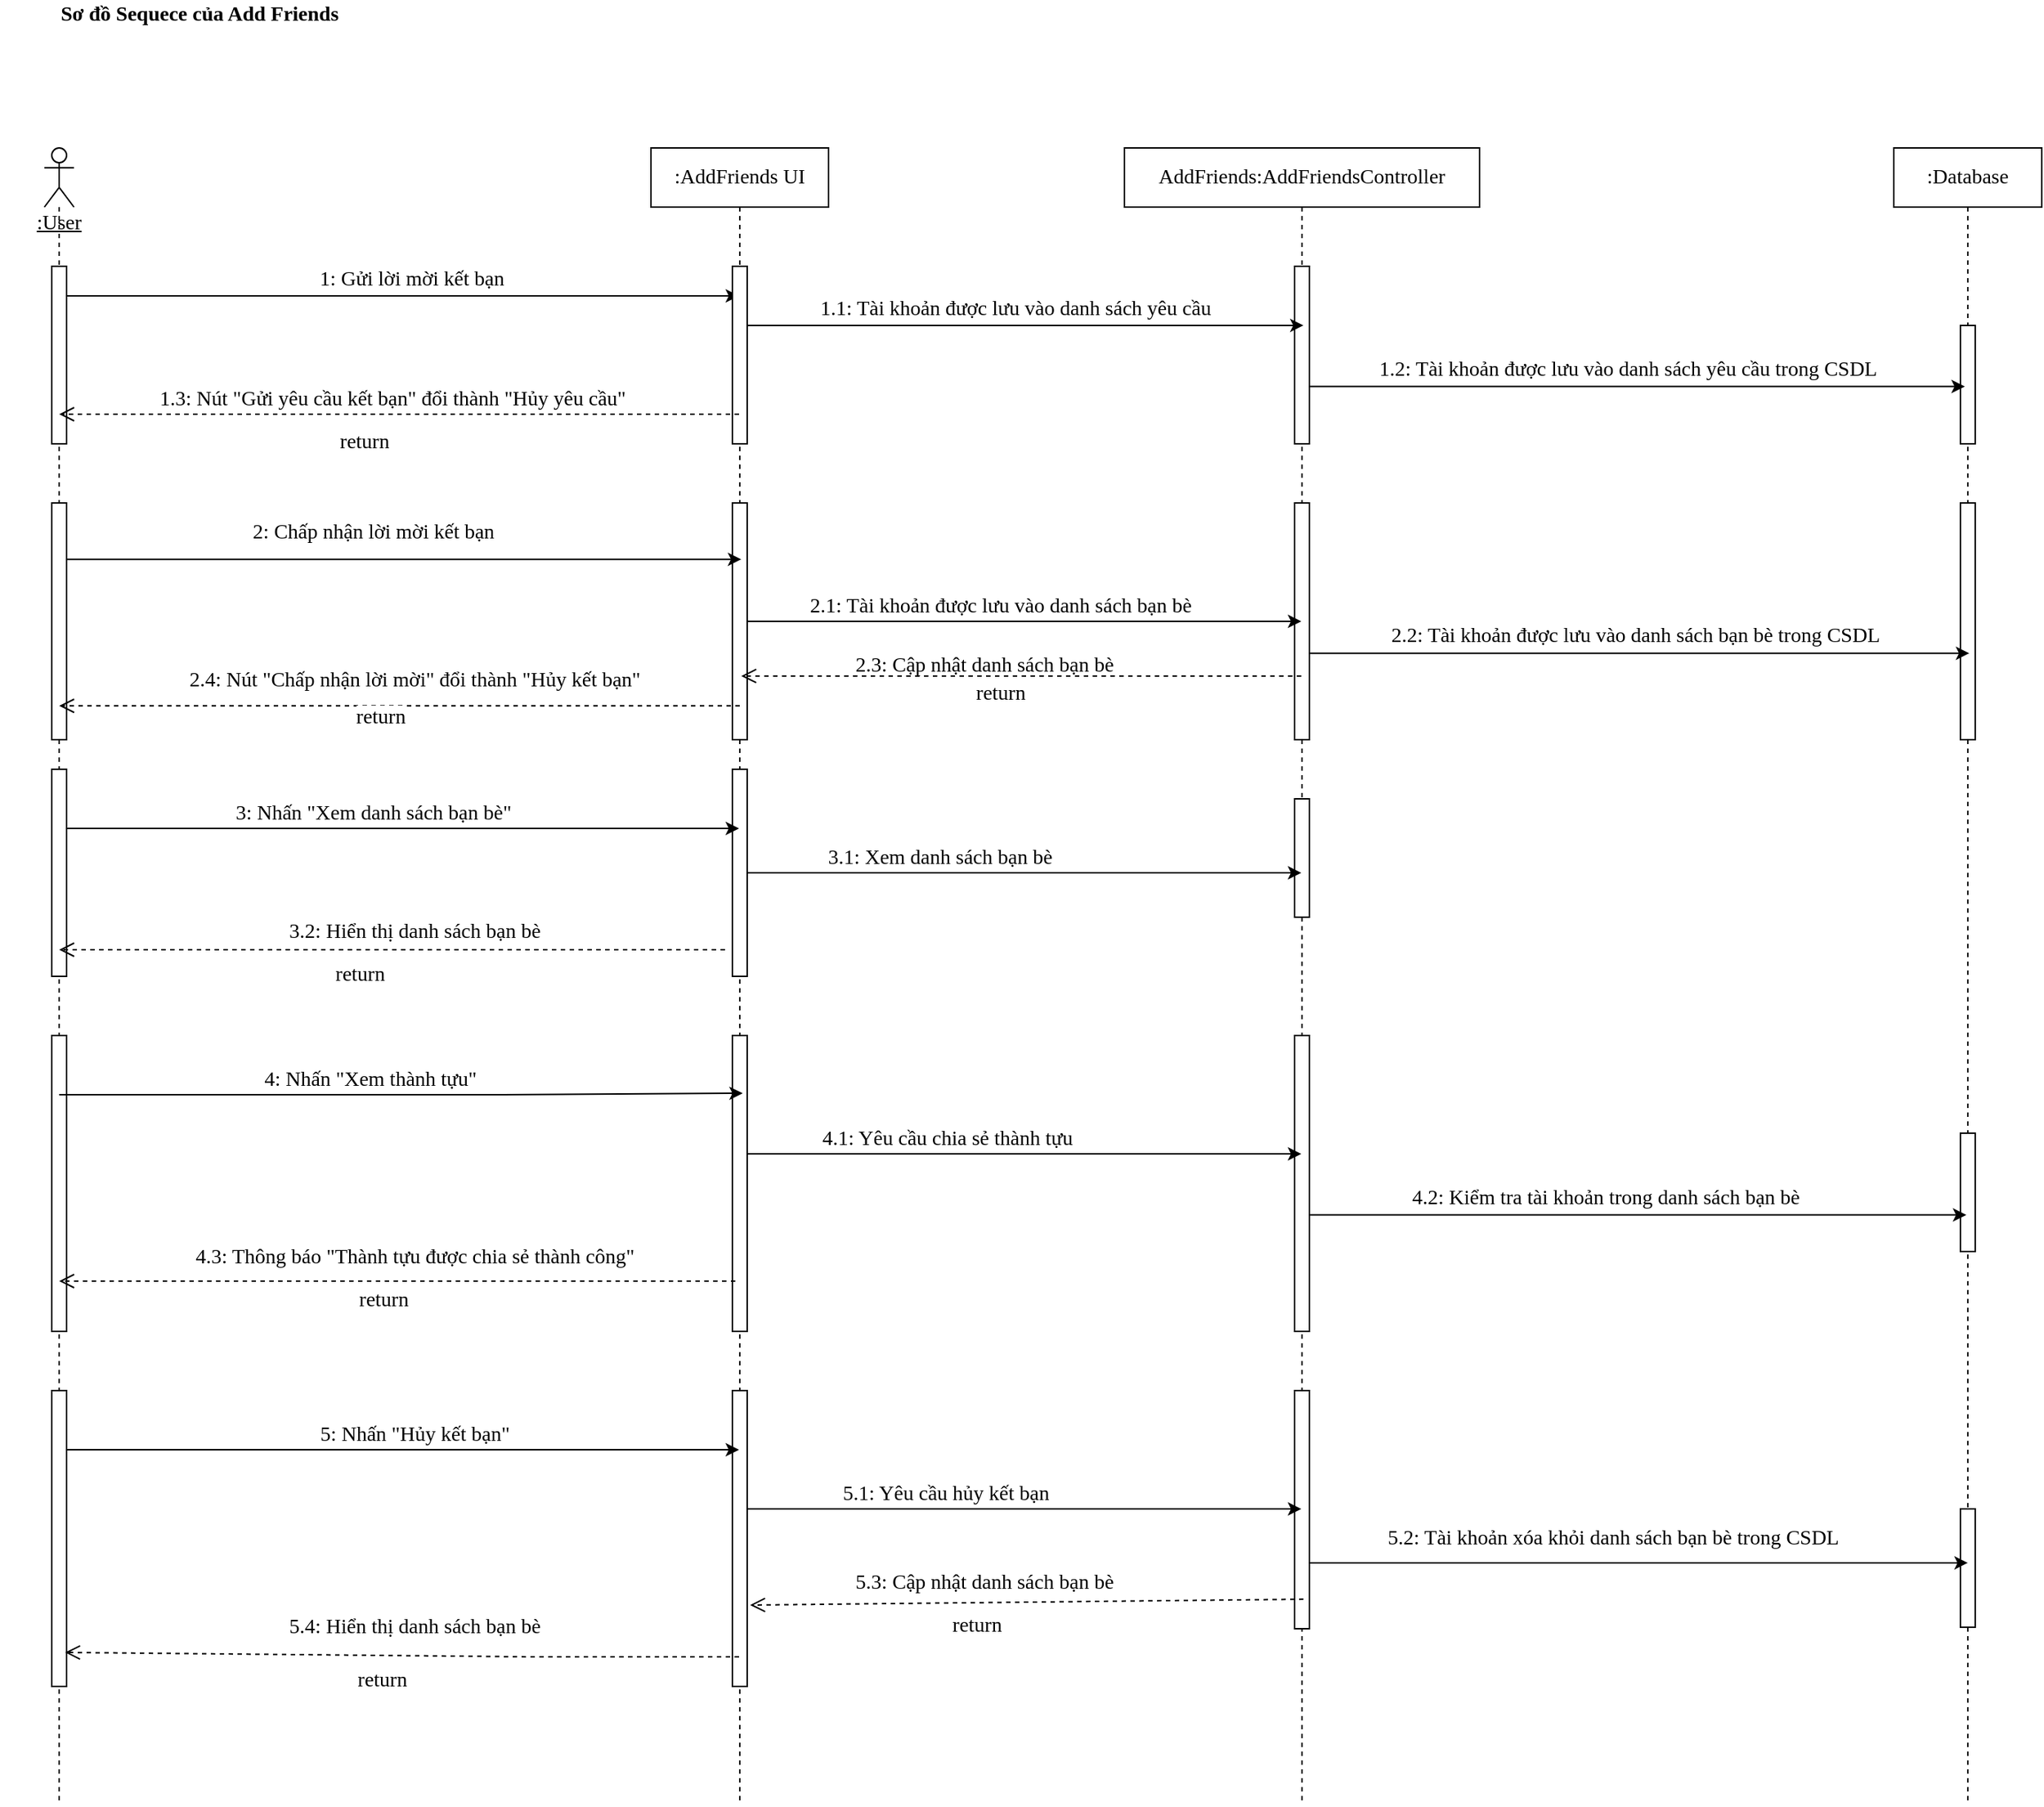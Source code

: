 <mxfile version="13.9.1" type="google"><diagram id="K5Riewpism8qau_5MUru" name="Page-1"><mxGraphModel dx="868" dy="482" grid="1" gridSize="10" guides="1" tooltips="1" connect="1" arrows="1" fold="1" page="1" pageScale="1" pageWidth="1169" pageHeight="826" math="0" shadow="0"><root><mxCell id="0"/><mxCell id="1" parent="0"/><mxCell id="1hCkbq41rkXNTDhcXRc1-38" style="edgeStyle=none;rounded=0;orthogonalLoop=1;jettySize=auto;html=1;fontSize=14;fontFamily=Verdana;" parent="1" source="1hCkbq41rkXNTDhcXRc1-9" target="1hCkbq41rkXNTDhcXRc1-11" edge="1"><mxGeometry relative="1" as="geometry"><mxPoint x="390" y="271" as="targetPoint"/><Array as="points"><mxPoint x="360" y="260"/></Array></mxGeometry></mxCell><mxCell id="1hCkbq41rkXNTDhcXRc1-39" value="1: Gửi lời mời kết bạn" style="edgeLabel;html=1;align=center;verticalAlign=middle;resizable=0;points=[];fontSize=14;fontFamily=Verdana;" parent="1hCkbq41rkXNTDhcXRc1-38" vertex="1" connectable="0"><mxGeometry x="0.132" y="1" relative="1" as="geometry"><mxPoint x="-22.5" y="-10" as="offset"/></mxGeometry></mxCell><mxCell id="1hCkbq41rkXNTDhcXRc1-9" value="&lt;u style=&quot;font-size: 14px;&quot;&gt;:User&lt;/u&gt;" style="shape=umlLifeline;participant=umlActor;perimeter=lifelinePerimeter;whiteSpace=wrap;html=1;container=1;collapsible=0;recursiveResize=0;verticalAlign=top;spacingTop=36;outlineConnect=0;size=40;fontSize=14;fontFamily=Verdana;" parent="1" vertex="1"><mxGeometry x="30" y="160" width="20" height="1120" as="geometry"/></mxCell><mxCell id="1hCkbq41rkXNTDhcXRc1-14" value="" style="html=1;points=[];perimeter=orthogonalPerimeter;fontSize=14;fontFamily=Verdana;" parent="1hCkbq41rkXNTDhcXRc1-9" vertex="1"><mxGeometry x="5" y="80" width="10" height="120" as="geometry"/></mxCell><mxCell id="1hCkbq41rkXNTDhcXRc1-50" value="" style="html=1;points=[];perimeter=orthogonalPerimeter;fontSize=14;fontFamily=Verdana;" parent="1hCkbq41rkXNTDhcXRc1-9" vertex="1"><mxGeometry x="5" y="240" width="10" height="160" as="geometry"/></mxCell><mxCell id="1hCkbq41rkXNTDhcXRc1-78" value="" style="html=1;points=[];perimeter=orthogonalPerimeter;fontSize=14;fontFamily=Verdana;" parent="1hCkbq41rkXNTDhcXRc1-9" vertex="1"><mxGeometry x="5" y="420" width="10" height="140" as="geometry"/></mxCell><mxCell id="1hCkbq41rkXNTDhcXRc1-91" value="" style="html=1;points=[];perimeter=orthogonalPerimeter;fontSize=14;fontFamily=Verdana;" parent="1hCkbq41rkXNTDhcXRc1-9" vertex="1"><mxGeometry x="5" y="600" width="10" height="200" as="geometry"/></mxCell><mxCell id="1hCkbq41rkXNTDhcXRc1-135" value="" style="html=1;points=[];perimeter=orthogonalPerimeter;fontSize=14;fontFamily=Verdana;" parent="1hCkbq41rkXNTDhcXRc1-9" vertex="1"><mxGeometry x="5" y="840" width="10" height="200" as="geometry"/></mxCell><mxCell id="1hCkbq41rkXNTDhcXRc1-10" value="AddFriends:AddFriendsController" style="shape=umlLifeline;perimeter=lifelinePerimeter;whiteSpace=wrap;html=1;container=1;collapsible=0;recursiveResize=0;outlineConnect=0;fontSize=14;fontFamily=Verdana;" parent="1" vertex="1"><mxGeometry x="760" y="160" width="240" height="1120" as="geometry"/></mxCell><mxCell id="1hCkbq41rkXNTDhcXRc1-17" value="" style="html=1;points=[];perimeter=orthogonalPerimeter;fontSize=14;fontFamily=Verdana;" parent="1hCkbq41rkXNTDhcXRc1-10" vertex="1"><mxGeometry x="115" y="80" width="10" height="120" as="geometry"/></mxCell><mxCell id="1hCkbq41rkXNTDhcXRc1-63" value="" style="html=1;points=[];perimeter=orthogonalPerimeter;fontSize=14;fontFamily=Verdana;" parent="1hCkbq41rkXNTDhcXRc1-10" vertex="1"><mxGeometry x="115" y="240" width="10" height="160" as="geometry"/></mxCell><mxCell id="1hCkbq41rkXNTDhcXRc1-82" value="" style="html=1;points=[];perimeter=orthogonalPerimeter;fontSize=14;fontFamily=Verdana;" parent="1hCkbq41rkXNTDhcXRc1-10" vertex="1"><mxGeometry x="115" y="440" width="10" height="80" as="geometry"/></mxCell><mxCell id="1hCkbq41rkXNTDhcXRc1-93" value="" style="html=1;points=[];perimeter=orthogonalPerimeter;fontSize=14;fontFamily=Verdana;" parent="1hCkbq41rkXNTDhcXRc1-10" vertex="1"><mxGeometry x="115" y="600" width="10" height="200" as="geometry"/></mxCell><mxCell id="1hCkbq41rkXNTDhcXRc1-137" value="" style="html=1;points=[];perimeter=orthogonalPerimeter;fontSize=14;fontFamily=Verdana;" parent="1hCkbq41rkXNTDhcXRc1-10" vertex="1"><mxGeometry x="115" y="840" width="10" height="161" as="geometry"/></mxCell><mxCell id="1hCkbq41rkXNTDhcXRc1-46" style="edgeStyle=none;rounded=0;orthogonalLoop=1;jettySize=auto;html=1;entryX=0.6;entryY=0.333;entryDx=0;entryDy=0;entryPerimeter=0;fontSize=14;fontFamily=Verdana;" parent="1" source="1hCkbq41rkXNTDhcXRc1-11" target="1hCkbq41rkXNTDhcXRc1-17" edge="1"><mxGeometry relative="1" as="geometry"><Array as="points"><mxPoint x="690" y="280"/></Array></mxGeometry></mxCell><mxCell id="1hCkbq41rkXNTDhcXRc1-47" value="1.1: Tài khoản được lưu vào danh sách yêu cầu" style="edgeLabel;html=1;align=center;verticalAlign=middle;resizable=0;points=[];fontSize=14;fontFamily=Verdana;" parent="1hCkbq41rkXNTDhcXRc1-46" vertex="1" connectable="0"><mxGeometry x="0.1" y="-1" relative="1" as="geometry"><mxPoint x="-23.5" y="-12.04" as="offset"/></mxGeometry></mxCell><mxCell id="1hCkbq41rkXNTDhcXRc1-11" value=":AddFriends UI" style="shape=umlLifeline;perimeter=lifelinePerimeter;whiteSpace=wrap;html=1;container=1;collapsible=0;recursiveResize=0;outlineConnect=0;fontSize=14;fontFamily=Verdana;" parent="1" vertex="1"><mxGeometry x="440" y="160" width="120" height="1120" as="geometry"/></mxCell><mxCell id="1hCkbq41rkXNTDhcXRc1-19" value="" style="html=1;points=[];perimeter=orthogonalPerimeter;fontSize=14;fontFamily=Verdana;" parent="1hCkbq41rkXNTDhcXRc1-11" vertex="1"><mxGeometry x="55" y="80" width="10" height="120" as="geometry"/></mxCell><mxCell id="1hCkbq41rkXNTDhcXRc1-51" value="" style="html=1;points=[];perimeter=orthogonalPerimeter;fontSize=14;fontFamily=Verdana;" parent="1hCkbq41rkXNTDhcXRc1-11" vertex="1"><mxGeometry x="55" y="240" width="10" height="160" as="geometry"/></mxCell><mxCell id="1hCkbq41rkXNTDhcXRc1-81" value="" style="html=1;points=[];perimeter=orthogonalPerimeter;fontSize=14;fontFamily=Verdana;" parent="1hCkbq41rkXNTDhcXRc1-11" vertex="1"><mxGeometry x="55" y="420" width="10" height="140" as="geometry"/></mxCell><mxCell id="1hCkbq41rkXNTDhcXRc1-92" value="" style="html=1;points=[];perimeter=orthogonalPerimeter;fontSize=14;fontFamily=Verdana;" parent="1hCkbq41rkXNTDhcXRc1-11" vertex="1"><mxGeometry x="55" y="600" width="10" height="200" as="geometry"/></mxCell><mxCell id="1hCkbq41rkXNTDhcXRc1-136" value="" style="html=1;points=[];perimeter=orthogonalPerimeter;fontSize=14;fontFamily=Verdana;" parent="1hCkbq41rkXNTDhcXRc1-11" vertex="1"><mxGeometry x="55" y="840" width="10" height="200" as="geometry"/></mxCell><mxCell id="1hCkbq41rkXNTDhcXRc1-16" value="&lt;b style=&quot;font-size: 14px;&quot;&gt;Sơ đồ Sequece của Add Friends&lt;/b&gt;" style="text;html=1;strokeColor=none;fillColor=none;align=center;verticalAlign=middle;whiteSpace=wrap;rounded=0;fontSize=14;fontFamily=Verdana;" parent="1" vertex="1"><mxGeometry y="60" width="270" height="20" as="geometry"/></mxCell><mxCell id="1hCkbq41rkXNTDhcXRc1-52" style="edgeStyle=none;rounded=0;orthogonalLoop=1;jettySize=auto;html=1;entryX=0.6;entryY=0.238;entryDx=0;entryDy=0;entryPerimeter=0;fontSize=14;fontFamily=Verdana;" parent="1" source="1hCkbq41rkXNTDhcXRc1-50" target="1hCkbq41rkXNTDhcXRc1-51" edge="1"><mxGeometry relative="1" as="geometry"/></mxCell><mxCell id="1hCkbq41rkXNTDhcXRc1-53" value="2: Chấp nhận lời mời kết bạn" style="edgeLabel;html=1;align=center;verticalAlign=middle;resizable=0;points=[];fontSize=14;fontFamily=Verdana;" parent="1hCkbq41rkXNTDhcXRc1-52" vertex="1" connectable="0"><mxGeometry x="-0.114" y="-7" relative="1" as="geometry"><mxPoint x="5" y="-25.08" as="offset"/></mxGeometry></mxCell><mxCell id="1hCkbq41rkXNTDhcXRc1-60" value="return" style="html=1;verticalAlign=bottom;endArrow=open;dashed=1;endSize=8;fontSize=14;fontFamily=Verdana;" parent="1" source="1hCkbq41rkXNTDhcXRc1-11" target="1hCkbq41rkXNTDhcXRc1-9" edge="1"><mxGeometry x="0.109" y="30" relative="1" as="geometry"><mxPoint x="520" y="390" as="sourcePoint"/><mxPoint x="440" y="390" as="targetPoint"/><Array as="points"><mxPoint x="260" y="340"/></Array><mxPoint x="1" as="offset"/></mxGeometry></mxCell><mxCell id="1hCkbq41rkXNTDhcXRc1-62" value="1.3: Nút &quot;Gửi yêu cầu kết bạn&quot; đổi thành &quot;Hủy yêu cầu&quot;" style="edgeLabel;html=1;align=center;verticalAlign=middle;resizable=0;points=[];fontSize=14;fontFamily=Verdana;" parent="1hCkbq41rkXNTDhcXRc1-60" vertex="1" connectable="0"><mxGeometry x="0.041" y="-6" relative="1" as="geometry"><mxPoint x="4.5" y="-4" as="offset"/></mxGeometry></mxCell><mxCell id="1hCkbq41rkXNTDhcXRc1-65" style="edgeStyle=none;rounded=0;orthogonalLoop=1;jettySize=auto;html=1;fontSize=14;fontFamily=Verdana;" parent="1" source="1hCkbq41rkXNTDhcXRc1-51" target="1hCkbq41rkXNTDhcXRc1-10" edge="1"><mxGeometry relative="1" as="geometry"/></mxCell><mxCell id="1hCkbq41rkXNTDhcXRc1-66" value="2.1: Tài khoản được lưu vào danh sách bạn bè" style="edgeLabel;html=1;align=center;verticalAlign=middle;resizable=0;points=[];fontSize=14;fontFamily=Verdana;" parent="1hCkbq41rkXNTDhcXRc1-65" vertex="1" connectable="0"><mxGeometry x="-0.198" y="-1" relative="1" as="geometry"><mxPoint x="21" y="-11" as="offset"/></mxGeometry></mxCell><mxCell id="1hCkbq41rkXNTDhcXRc1-76" value="return" style="html=1;verticalAlign=bottom;endArrow=open;dashed=1;endSize=8;exitX=0.5;exitY=0.857;exitDx=0;exitDy=0;exitPerimeter=0;fontSize=14;fontFamily=Verdana;" parent="1" source="1hCkbq41rkXNTDhcXRc1-51" edge="1" target="1hCkbq41rkXNTDhcXRc1-9"><mxGeometry x="0.058" y="19" relative="1" as="geometry"><mxPoint x="560" y="370" as="sourcePoint"/><mxPoint x="90" y="537" as="targetPoint"/><mxPoint as="offset"/></mxGeometry></mxCell><mxCell id="1hCkbq41rkXNTDhcXRc1-77" value="2.4: Nút &quot;Chấp nhận lời mời&quot; đổi thành &quot;Hủy kết bạn&quot;" style="text;html=1;align=center;verticalAlign=middle;resizable=0;points=[];autosize=1;fontSize=14;fontFamily=Verdana;" parent="1" vertex="1"><mxGeometry x="85" y="510" width="390" height="20" as="geometry"/></mxCell><mxCell id="1hCkbq41rkXNTDhcXRc1-84" style="edgeStyle=none;rounded=0;orthogonalLoop=1;jettySize=auto;html=1;fontSize=14;fontFamily=Verdana;" parent="1" source="1hCkbq41rkXNTDhcXRc1-78" target="1hCkbq41rkXNTDhcXRc1-11" edge="1"><mxGeometry relative="1" as="geometry"><Array as="points"><mxPoint x="340" y="620"/><mxPoint x="370" y="620"/></Array></mxGeometry></mxCell><mxCell id="1hCkbq41rkXNTDhcXRc1-85" value="3: Nhấn &quot;Xem danh sách bạn bè&quot;" style="edgeLabel;html=1;align=center;verticalAlign=middle;resizable=0;points=[];fontSize=14;fontFamily=Verdana;" parent="1hCkbq41rkXNTDhcXRc1-84" vertex="1" connectable="0"><mxGeometry x="-0.091" y="3" relative="1" as="geometry"><mxPoint y="-7" as="offset"/></mxGeometry></mxCell><mxCell id="1hCkbq41rkXNTDhcXRc1-86" style="edgeStyle=none;rounded=0;orthogonalLoop=1;jettySize=auto;html=1;fontSize=14;fontFamily=Verdana;" parent="1" source="1hCkbq41rkXNTDhcXRc1-81" target="1hCkbq41rkXNTDhcXRc1-10" edge="1"><mxGeometry relative="1" as="geometry"><Array as="points"><mxPoint x="570" y="650"/></Array></mxGeometry></mxCell><mxCell id="1hCkbq41rkXNTDhcXRc1-88" value="3.1: Xem danh sách bạn bè" style="text;html=1;align=center;verticalAlign=middle;resizable=0;points=[];autosize=1;fontSize=14;fontFamily=Verdana;" parent="1" vertex="1"><mxGeometry x="530" y="630" width="210" height="20" as="geometry"/></mxCell><mxCell id="1hCkbq41rkXNTDhcXRc1-89" value="return" style="html=1;verticalAlign=bottom;endArrow=open;dashed=1;endSize=8;fontSize=14;fontFamily=Verdana;" parent="1" target="1hCkbq41rkXNTDhcXRc1-9" edge="1"><mxGeometry x="0.099" y="28" relative="1" as="geometry"><mxPoint x="490" y="702" as="sourcePoint"/><mxPoint x="360" y="610" as="targetPoint"/><Array as="points"><mxPoint x="380" y="702"/></Array><mxPoint as="offset"/></mxGeometry></mxCell><mxCell id="1hCkbq41rkXNTDhcXRc1-90" value="3.2: Hiển thị danh sách bạn bè" style="text;html=1;align=center;verticalAlign=middle;resizable=0;points=[];autosize=1;fontSize=14;fontFamily=Verdana;" parent="1" vertex="1"><mxGeometry x="165" y="680" width="230" height="20" as="geometry"/></mxCell><mxCell id="1hCkbq41rkXNTDhcXRc1-95" style="edgeStyle=none;rounded=0;orthogonalLoop=1;jettySize=auto;html=1;entryX=0.7;entryY=0.195;entryDx=0;entryDy=0;entryPerimeter=0;fontSize=14;fontFamily=Verdana;" parent="1" source="1hCkbq41rkXNTDhcXRc1-9" target="1hCkbq41rkXNTDhcXRc1-92" edge="1"><mxGeometry relative="1" as="geometry"><mxPoint x="407" y="803" as="targetPoint"/><Array as="points"><mxPoint x="340" y="800"/></Array></mxGeometry></mxCell><mxCell id="1hCkbq41rkXNTDhcXRc1-96" value="4: Nhấn &quot;Xem thành tựu&quot;" style="text;html=1;align=center;verticalAlign=middle;resizable=0;points=[];autosize=1;fontSize=14;fontFamily=Verdana;" parent="1" vertex="1"><mxGeometry x="150" y="780" width="200" height="20" as="geometry"/></mxCell><mxCell id="1hCkbq41rkXNTDhcXRc1-97" style="edgeStyle=none;rounded=0;orthogonalLoop=1;jettySize=auto;html=1;fontSize=14;fontFamily=Verdana;" parent="1" source="1hCkbq41rkXNTDhcXRc1-92" target="1hCkbq41rkXNTDhcXRc1-10" edge="1"><mxGeometry relative="1" as="geometry"><Array as="points"><mxPoint x="540" y="840"/></Array></mxGeometry></mxCell><mxCell id="1hCkbq41rkXNTDhcXRc1-99" value="4.1: Yêu cầu chia sẻ thành tựu" style="text;html=1;align=center;verticalAlign=middle;resizable=0;points=[];autosize=1;fontSize=14;fontFamily=Verdana;" parent="1" vertex="1"><mxGeometry x="525" y="820" width="230" height="20" as="geometry"/></mxCell><mxCell id="1hCkbq41rkXNTDhcXRc1-115" value="4.2: Kiểm tra tài khoản trong danh sách bạn bè" style="text;html=1;align=center;verticalAlign=middle;resizable=0;points=[];autosize=1;fontSize=14;fontFamily=Verdana;" parent="1" vertex="1"><mxGeometry x="910" y="860" width="350" height="20" as="geometry"/></mxCell><mxCell id="1hCkbq41rkXNTDhcXRc1-122" value="return" style="html=1;verticalAlign=bottom;endArrow=open;dashed=1;endSize=8;exitX=0.2;exitY=0.83;exitDx=0;exitDy=0;exitPerimeter=0;fontSize=14;fontFamily=Verdana;" parent="1" source="1hCkbq41rkXNTDhcXRc1-92" target="1hCkbq41rkXNTDhcXRc1-9" edge="1"><mxGeometry x="0.042" y="24" relative="1" as="geometry"><mxPoint x="260" y="890" as="sourcePoint"/><mxPoint x="420" y="790" as="targetPoint"/><mxPoint as="offset"/></mxGeometry></mxCell><mxCell id="1hCkbq41rkXNTDhcXRc1-123" value="4.3: Thông báo &quot;Thành tựu được chia sẻ thành công&quot;" style="text;html=1;align=center;verticalAlign=middle;resizable=0;points=[];autosize=1;fontSize=14;fontFamily=Verdana;" parent="1" vertex="1"><mxGeometry x="85" y="900" width="390" height="20" as="geometry"/></mxCell><mxCell id="1hCkbq41rkXNTDhcXRc1-140" style="edgeStyle=none;rounded=0;orthogonalLoop=1;jettySize=auto;html=1;fontSize=14;fontFamily=Verdana;" parent="1" source="1hCkbq41rkXNTDhcXRc1-135" target="1hCkbq41rkXNTDhcXRc1-11" edge="1"><mxGeometry relative="1" as="geometry"><Array as="points"><mxPoint x="140" y="1040"/></Array></mxGeometry></mxCell><mxCell id="1hCkbq41rkXNTDhcXRc1-141" value="5: Nhấn &quot;Hủy kết bạn&quot;" style="text;html=1;align=center;verticalAlign=middle;resizable=0;points=[];autosize=1;fontSize=14;fontFamily=Verdana;" parent="1" vertex="1"><mxGeometry x="190" y="1020" width="180" height="20" as="geometry"/></mxCell><mxCell id="1hCkbq41rkXNTDhcXRc1-142" style="edgeStyle=none;rounded=0;orthogonalLoop=1;jettySize=auto;html=1;fontSize=14;fontFamily=Verdana;" parent="1" source="1hCkbq41rkXNTDhcXRc1-136" target="1hCkbq41rkXNTDhcXRc1-10" edge="1"><mxGeometry relative="1" as="geometry"><Array as="points"><mxPoint x="650" y="1080"/></Array></mxGeometry></mxCell><mxCell id="1hCkbq41rkXNTDhcXRc1-143" value="5.1: Yêu cầu hủy kết bạn" style="text;html=1;align=center;verticalAlign=middle;resizable=0;points=[];autosize=1;fontSize=14;fontFamily=Verdana;" parent="1" vertex="1"><mxGeometry x="544" y="1060" width="190" height="20" as="geometry"/></mxCell><mxCell id="1hCkbq41rkXNTDhcXRc1-146" value="5.2: Tài khoản xóa khỏi danh sách bạn bè trong CSDL" style="text;html=1;align=center;verticalAlign=middle;resizable=0;points=[];autosize=1;fontSize=14;fontFamily=Verdana;" parent="1" vertex="1"><mxGeometry x="890" y="1090" width="400" height="20" as="geometry"/></mxCell><mxCell id="1hCkbq41rkXNTDhcXRc1-147" value="return" style="html=1;verticalAlign=bottom;endArrow=open;dashed=1;endSize=8;entryX=0.9;entryY=0.885;entryDx=0;entryDy=0;entryPerimeter=0;fontSize=14;fontFamily=Verdana;" parent="1" source="1hCkbq41rkXNTDhcXRc1-11" target="1hCkbq41rkXNTDhcXRc1-135" edge="1"><mxGeometry x="0.061" y="28" relative="1" as="geometry"><mxPoint x="500" y="1250" as="sourcePoint"/><mxPoint x="420" y="1250" as="targetPoint"/><Array as="points"><mxPoint x="360" y="1180"/></Array><mxPoint as="offset"/></mxGeometry></mxCell><mxCell id="1hCkbq41rkXNTDhcXRc1-148" value="5.4: Hiển thị danh sách bạn bè" style="text;html=1;align=center;verticalAlign=middle;resizable=0;points=[];autosize=1;fontSize=14;fontFamily=Verdana;" parent="1" vertex="1"><mxGeometry x="165" y="1150" width="230" height="20" as="geometry"/></mxCell><mxCell id="1hCkbq41rkXNTDhcXRc1-149" value="return" style="html=1;verticalAlign=bottom;endArrow=open;dashed=1;endSize=8;entryX=1.2;entryY=0.725;entryDx=0;entryDy=0;entryPerimeter=0;fontSize=14;exitX=0.6;exitY=0.876;exitDx=0;exitDy=0;exitPerimeter=0;fontFamily=Verdana;" parent="1" source="1hCkbq41rkXNTDhcXRc1-137" target="1hCkbq41rkXNTDhcXRc1-136" edge="1"><mxGeometry x="0.183" y="27" relative="1" as="geometry"><mxPoint x="500" y="1250" as="sourcePoint"/><mxPoint x="420" y="1250" as="targetPoint"/><mxPoint as="offset"/></mxGeometry></mxCell><mxCell id="1hCkbq41rkXNTDhcXRc1-150" value="5.3: Cập nhật danh sách bạn bè" style="text;html=1;align=center;verticalAlign=middle;resizable=0;points=[];autosize=1;fontSize=14;fontFamily=Verdana;" parent="1" vertex="1"><mxGeometry x="545" y="1120" width="240" height="20" as="geometry"/></mxCell><mxCell id="1hCkbq41rkXNTDhcXRc1-165" value="2.2: Tài khoản được lưu vào danh sách bạn bè trong CSDL" style="text;html=1;align=center;verticalAlign=middle;resizable=0;points=[];autosize=1;fontSize=14;fontFamily=Verdana;" parent="1" vertex="1"><mxGeometry x="890" y="480" width="430" height="20" as="geometry"/></mxCell><mxCell id="1hCkbq41rkXNTDhcXRc1-166" value="return" style="html=1;verticalAlign=bottom;endArrow=open;dashed=1;endSize=8;entryX=0.6;entryY=0.731;entryDx=0;entryDy=0;entryPerimeter=0;fontSize=14;fontFamily=Verdana;" parent="1" source="1hCkbq41rkXNTDhcXRc1-10" target="1hCkbq41rkXNTDhcXRc1-51" edge="1"><mxGeometry x="0.079" y="23" relative="1" as="geometry"><mxPoint x="610" y="470" as="sourcePoint"/><mxPoint x="530" y="470" as="targetPoint"/><mxPoint as="offset"/></mxGeometry></mxCell><mxCell id="1hCkbq41rkXNTDhcXRc1-167" value="2.3: Cập nhật danh sách bạn bè" style="text;html=1;align=center;verticalAlign=middle;resizable=0;points=[];autosize=1;fontSize=14;fontFamily=Verdana;" parent="1" vertex="1"><mxGeometry x="545" y="500" width="240" height="20" as="geometry"/></mxCell><mxCell id="OKjNuU2JUh0kd-8w7U44-1" value=":Database" style="shape=umlLifeline;perimeter=lifelinePerimeter;whiteSpace=wrap;html=1;container=1;collapsible=0;recursiveResize=0;outlineConnect=0;fontFamily=Verdana;fontSize=14;" vertex="1" parent="1"><mxGeometry x="1280" y="160" width="100" height="1120" as="geometry"/></mxCell><mxCell id="OKjNuU2JUh0kd-8w7U44-2" value="" style="html=1;points=[];perimeter=orthogonalPerimeter;fontFamily=Verdana;fontSize=14;" vertex="1" parent="OKjNuU2JUh0kd-8w7U44-1"><mxGeometry x="45" y="120" width="10" height="80" as="geometry"/></mxCell><mxCell id="OKjNuU2JUh0kd-8w7U44-6" value="" style="html=1;points=[];perimeter=orthogonalPerimeter;fontFamily=Verdana;fontSize=14;" vertex="1" parent="OKjNuU2JUh0kd-8w7U44-1"><mxGeometry x="45" y="240" width="10" height="160" as="geometry"/></mxCell><mxCell id="OKjNuU2JUh0kd-8w7U44-12" value="" style="html=1;points=[];perimeter=orthogonalPerimeter;fontFamily=Verdana;fontSize=14;" vertex="1" parent="OKjNuU2JUh0kd-8w7U44-1"><mxGeometry x="45" y="666" width="10" height="80" as="geometry"/></mxCell><mxCell id="OKjNuU2JUh0kd-8w7U44-15" value="" style="html=1;points=[];perimeter=orthogonalPerimeter;fontFamily=Verdana;fontSize=14;" vertex="1" parent="OKjNuU2JUh0kd-8w7U44-1"><mxGeometry x="45" y="920" width="10" height="80" as="geometry"/></mxCell><mxCell id="OKjNuU2JUh0kd-8w7U44-4" style="edgeStyle=none;rounded=0;orthogonalLoop=1;jettySize=auto;html=1;entryX=0.48;entryY=0.144;entryDx=0;entryDy=0;entryPerimeter=0;fontFamily=Verdana;fontSize=14;" edge="1" parent="1" source="1hCkbq41rkXNTDhcXRc1-17" target="OKjNuU2JUh0kd-8w7U44-1"><mxGeometry relative="1" as="geometry"/></mxCell><mxCell id="OKjNuU2JUh0kd-8w7U44-5" value="1.2: Tài khoản được lưu vào danh sách yêu cầu trong CSDL" style="text;html=1;align=center;verticalAlign=middle;resizable=0;points=[];autosize=1;fontFamily=Verdana;fontSize=14;" vertex="1" parent="1"><mxGeometry x="880" y="300" width="440" height="20" as="geometry"/></mxCell><mxCell id="OKjNuU2JUh0kd-8w7U44-7" style="edgeStyle=none;rounded=0;orthogonalLoop=1;jettySize=auto;html=1;entryX=0.51;entryY=0.305;entryDx=0;entryDy=0;entryPerimeter=0;fontFamily=Verdana;fontSize=14;" edge="1" parent="1" source="1hCkbq41rkXNTDhcXRc1-63" target="OKjNuU2JUh0kd-8w7U44-1"><mxGeometry relative="1" as="geometry"/></mxCell><mxCell id="OKjNuU2JUh0kd-8w7U44-13" style="edgeStyle=none;rounded=0;orthogonalLoop=1;jettySize=auto;html=1;entryX=0.49;entryY=0.644;entryDx=0;entryDy=0;entryPerimeter=0;fontFamily=Verdana;fontSize=14;" edge="1" parent="1" source="1hCkbq41rkXNTDhcXRc1-93" target="OKjNuU2JUh0kd-8w7U44-1"><mxGeometry relative="1" as="geometry"/></mxCell><mxCell id="OKjNuU2JUh0kd-8w7U44-14" style="edgeStyle=none;rounded=0;orthogonalLoop=1;jettySize=auto;html=1;entryX=0.5;entryY=0.854;entryDx=0;entryDy=0;entryPerimeter=0;fontFamily=Verdana;fontSize=14;" edge="1" parent="1" source="1hCkbq41rkXNTDhcXRc1-137" target="OKjNuU2JUh0kd-8w7U44-1"><mxGeometry relative="1" as="geometry"/></mxCell></root></mxGraphModel></diagram></mxfile>